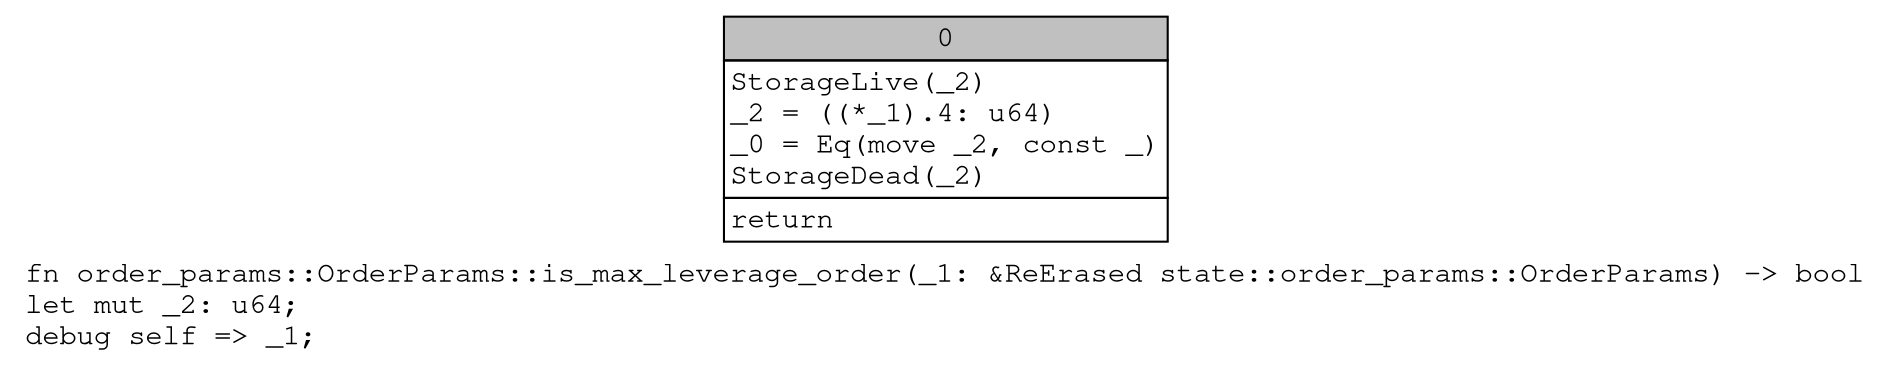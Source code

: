 digraph Mir_0_3648 {
    graph [fontname="Courier, monospace"];
    node [fontname="Courier, monospace"];
    edge [fontname="Courier, monospace"];
    label=<fn order_params::OrderParams::is_max_leverage_order(_1: &amp;ReErased state::order_params::OrderParams) -&gt; bool<br align="left"/>let mut _2: u64;<br align="left"/>debug self =&gt; _1;<br align="left"/>>;
    bb0__0_3648 [shape="none", label=<<table border="0" cellborder="1" cellspacing="0"><tr><td bgcolor="gray" align="center" colspan="1">0</td></tr><tr><td align="left" balign="left">StorageLive(_2)<br/>_2 = ((*_1).4: u64)<br/>_0 = Eq(move _2, const _)<br/>StorageDead(_2)<br/></td></tr><tr><td align="left">return</td></tr></table>>];
}
